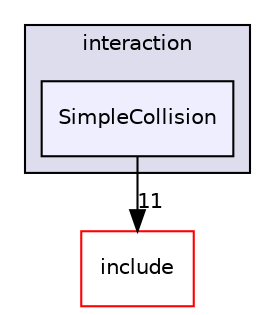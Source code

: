 digraph "/root/scrimmage/scrimmage/src/plugins/interaction/SimpleCollision" {
  compound=true
  node [ fontsize="10", fontname="Helvetica"];
  edge [ labelfontsize="10", labelfontname="Helvetica"];
  subgraph clusterdir_00cc353c998af5f011e8667e057a10ee {
    graph [ bgcolor="#ddddee", pencolor="black", label="interaction" fontname="Helvetica", fontsize="10", URL="dir_00cc353c998af5f011e8667e057a10ee.html"]
  dir_705538788f98f066347d6b2b3389a224 [shape=box, label="SimpleCollision", style="filled", fillcolor="#eeeeff", pencolor="black", URL="dir_705538788f98f066347d6b2b3389a224.html"];
  }
  dir_d44c64559bbebec7f509842c48db8b23 [shape=box label="include" fillcolor="white" style="filled" color="red" URL="dir_d44c64559bbebec7f509842c48db8b23.html"];
  dir_705538788f98f066347d6b2b3389a224->dir_d44c64559bbebec7f509842c48db8b23 [headlabel="11", labeldistance=1.5 headhref="dir_000236_000004.html"];
}
